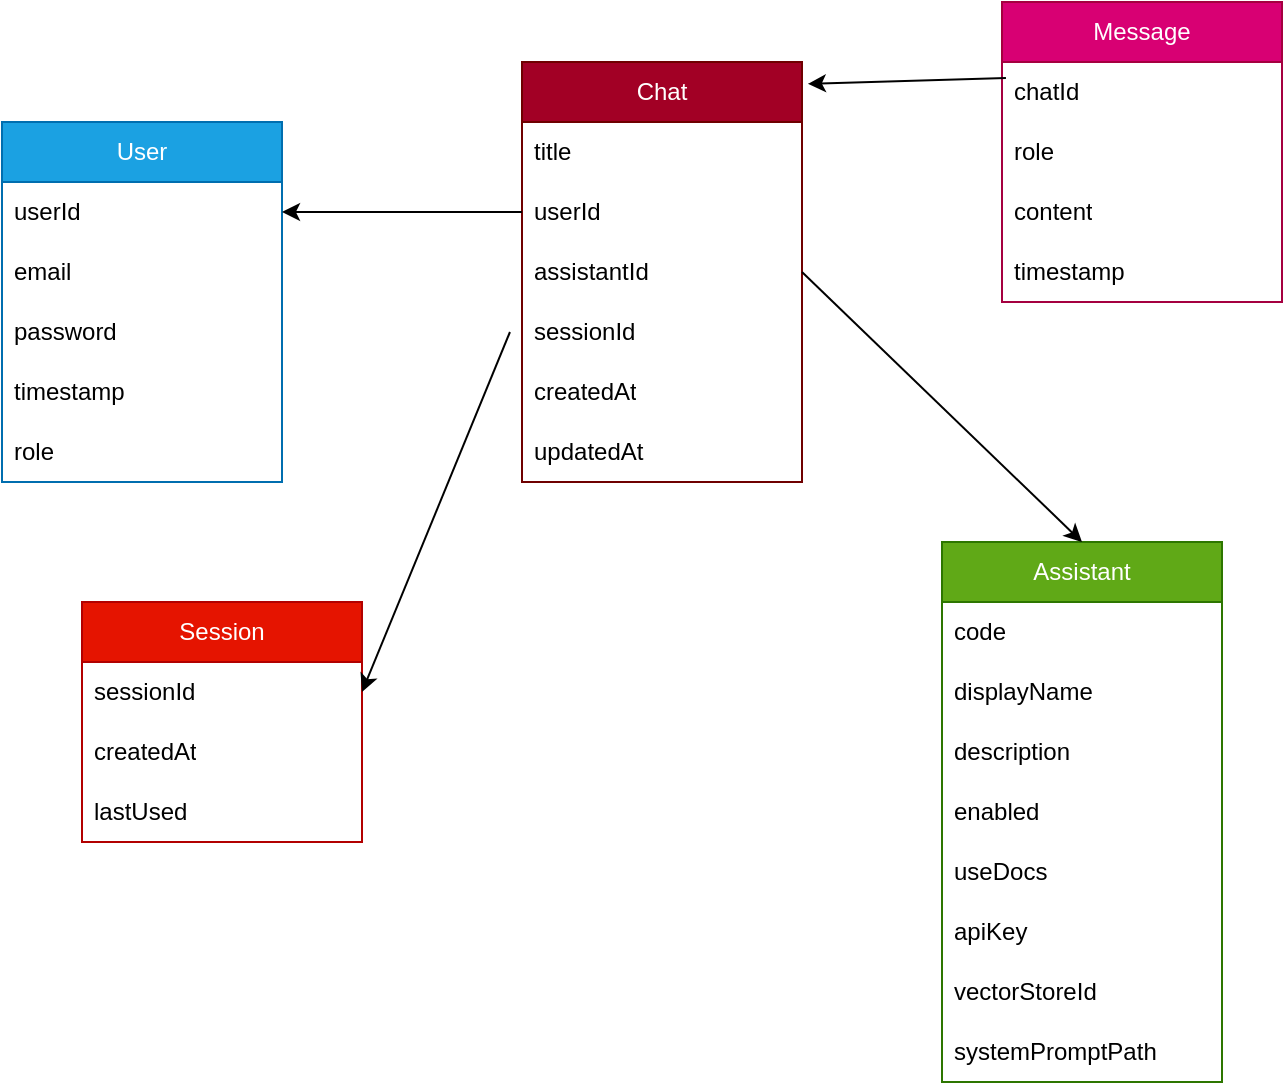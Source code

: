<mxfile version="28.1.2">
  <diagram name="Page-1" id="-ysk_x-yDWYEIBIRzQGU">
    <mxGraphModel dx="2275" dy="1928" grid="1" gridSize="10" guides="1" tooltips="1" connect="1" arrows="1" fold="1" page="1" pageScale="1" pageWidth="850" pageHeight="1100" math="0" shadow="0">
      <root>
        <mxCell id="0" />
        <mxCell id="1" parent="0" />
        <mxCell id="iTIgYqPZxrVAr1HzkFCf-1" value="Assistant" style="swimlane;fontStyle=0;childLayout=stackLayout;horizontal=1;startSize=30;horizontalStack=0;resizeParent=1;resizeParentMax=0;resizeLast=0;collapsible=1;marginBottom=0;whiteSpace=wrap;html=1;fillColor=#60a917;fontColor=#ffffff;strokeColor=#2D7600;" parent="1" vertex="1">
          <mxGeometry x="340" y="210" width="140" height="270" as="geometry" />
        </mxCell>
        <mxCell id="iTIgYqPZxrVAr1HzkFCf-2" value="code&amp;nbsp;" style="text;strokeColor=none;fillColor=none;align=left;verticalAlign=middle;spacingLeft=4;spacingRight=4;overflow=hidden;points=[[0,0.5],[1,0.5]];portConstraint=eastwest;rotatable=0;whiteSpace=wrap;html=1;" parent="iTIgYqPZxrVAr1HzkFCf-1" vertex="1">
          <mxGeometry y="30" width="140" height="30" as="geometry" />
        </mxCell>
        <mxCell id="iTIgYqPZxrVAr1HzkFCf-3" value="displayName" style="text;strokeColor=none;fillColor=none;align=left;verticalAlign=middle;spacingLeft=4;spacingRight=4;overflow=hidden;points=[[0,0.5],[1,0.5]];portConstraint=eastwest;rotatable=0;whiteSpace=wrap;html=1;" parent="iTIgYqPZxrVAr1HzkFCf-1" vertex="1">
          <mxGeometry y="60" width="140" height="30" as="geometry" />
        </mxCell>
        <mxCell id="iTIgYqPZxrVAr1HzkFCf-4" value="description" style="text;strokeColor=none;fillColor=none;align=left;verticalAlign=middle;spacingLeft=4;spacingRight=4;overflow=hidden;points=[[0,0.5],[1,0.5]];portConstraint=eastwest;rotatable=0;whiteSpace=wrap;html=1;" parent="iTIgYqPZxrVAr1HzkFCf-1" vertex="1">
          <mxGeometry y="90" width="140" height="30" as="geometry" />
        </mxCell>
        <mxCell id="iTIgYqPZxrVAr1HzkFCf-5" value="enabled" style="text;strokeColor=none;fillColor=none;align=left;verticalAlign=middle;spacingLeft=4;spacingRight=4;overflow=hidden;points=[[0,0.5],[1,0.5]];portConstraint=eastwest;rotatable=0;whiteSpace=wrap;html=1;" parent="iTIgYqPZxrVAr1HzkFCf-1" vertex="1">
          <mxGeometry y="120" width="140" height="30" as="geometry" />
        </mxCell>
        <mxCell id="iTIgYqPZxrVAr1HzkFCf-6" value="useDocs" style="text;strokeColor=none;fillColor=none;align=left;verticalAlign=middle;spacingLeft=4;spacingRight=4;overflow=hidden;points=[[0,0.5],[1,0.5]];portConstraint=eastwest;rotatable=0;whiteSpace=wrap;html=1;" parent="iTIgYqPZxrVAr1HzkFCf-1" vertex="1">
          <mxGeometry y="150" width="140" height="30" as="geometry" />
        </mxCell>
        <mxCell id="iTIgYqPZxrVAr1HzkFCf-7" value="apiKey" style="text;strokeColor=none;fillColor=none;align=left;verticalAlign=middle;spacingLeft=4;spacingRight=4;overflow=hidden;points=[[0,0.5],[1,0.5]];portConstraint=eastwest;rotatable=0;whiteSpace=wrap;html=1;" parent="iTIgYqPZxrVAr1HzkFCf-1" vertex="1">
          <mxGeometry y="180" width="140" height="30" as="geometry" />
        </mxCell>
        <mxCell id="iTIgYqPZxrVAr1HzkFCf-8" value="vectorStoreId" style="text;strokeColor=none;fillColor=none;align=left;verticalAlign=middle;spacingLeft=4;spacingRight=4;overflow=hidden;points=[[0,0.5],[1,0.5]];portConstraint=eastwest;rotatable=0;whiteSpace=wrap;html=1;" parent="iTIgYqPZxrVAr1HzkFCf-1" vertex="1">
          <mxGeometry y="210" width="140" height="30" as="geometry" />
        </mxCell>
        <mxCell id="iTIgYqPZxrVAr1HzkFCf-40" value="systemPromptPath" style="text;strokeColor=none;fillColor=none;align=left;verticalAlign=middle;spacingLeft=4;spacingRight=4;overflow=hidden;points=[[0,0.5],[1,0.5]];portConstraint=eastwest;rotatable=0;whiteSpace=wrap;html=1;" parent="iTIgYqPZxrVAr1HzkFCf-1" vertex="1">
          <mxGeometry y="240" width="140" height="30" as="geometry" />
        </mxCell>
        <mxCell id="iTIgYqPZxrVAr1HzkFCf-9" value="User" style="swimlane;fontStyle=0;childLayout=stackLayout;horizontal=1;startSize=30;horizontalStack=0;resizeParent=1;resizeParentMax=0;resizeLast=0;collapsible=1;marginBottom=0;whiteSpace=wrap;html=1;fillColor=#1ba1e2;fontColor=#ffffff;strokeColor=#006EAF;" parent="1" vertex="1">
          <mxGeometry x="-130" width="140" height="180" as="geometry" />
        </mxCell>
        <mxCell id="iTIgYqPZxrVAr1HzkFCf-10" value="userId" style="text;strokeColor=none;fillColor=none;align=left;verticalAlign=middle;spacingLeft=4;spacingRight=4;overflow=hidden;points=[[0,0.5],[1,0.5]];portConstraint=eastwest;rotatable=0;whiteSpace=wrap;html=1;" parent="iTIgYqPZxrVAr1HzkFCf-9" vertex="1">
          <mxGeometry y="30" width="140" height="30" as="geometry" />
        </mxCell>
        <mxCell id="iTIgYqPZxrVAr1HzkFCf-11" value="email" style="text;strokeColor=none;fillColor=none;align=left;verticalAlign=middle;spacingLeft=4;spacingRight=4;overflow=hidden;points=[[0,0.5],[1,0.5]];portConstraint=eastwest;rotatable=0;whiteSpace=wrap;html=1;" parent="iTIgYqPZxrVAr1HzkFCf-9" vertex="1">
          <mxGeometry y="60" width="140" height="30" as="geometry" />
        </mxCell>
        <mxCell id="iTIgYqPZxrVAr1HzkFCf-12" value="password" style="text;strokeColor=none;fillColor=none;align=left;verticalAlign=middle;spacingLeft=4;spacingRight=4;overflow=hidden;points=[[0,0.5],[1,0.5]];portConstraint=eastwest;rotatable=0;whiteSpace=wrap;html=1;" parent="iTIgYqPZxrVAr1HzkFCf-9" vertex="1">
          <mxGeometry y="90" width="140" height="30" as="geometry" />
        </mxCell>
        <mxCell id="iTIgYqPZxrVAr1HzkFCf-13" value="timestamp" style="text;strokeColor=none;fillColor=none;align=left;verticalAlign=middle;spacingLeft=4;spacingRight=4;overflow=hidden;points=[[0,0.5],[1,0.5]];portConstraint=eastwest;rotatable=0;whiteSpace=wrap;html=1;" parent="iTIgYqPZxrVAr1HzkFCf-9" vertex="1">
          <mxGeometry y="120" width="140" height="30" as="geometry" />
        </mxCell>
        <mxCell id="MbfPHuc06mK2Rb01mUWE-1" value="role" style="text;strokeColor=none;fillColor=none;align=left;verticalAlign=middle;spacingLeft=4;spacingRight=4;overflow=hidden;points=[[0,0.5],[1,0.5]];portConstraint=eastwest;rotatable=0;whiteSpace=wrap;html=1;" vertex="1" parent="iTIgYqPZxrVAr1HzkFCf-9">
          <mxGeometry y="150" width="140" height="30" as="geometry" />
        </mxCell>
        <mxCell id="iTIgYqPZxrVAr1HzkFCf-14" value="Chat" style="swimlane;fontStyle=0;childLayout=stackLayout;horizontal=1;startSize=30;horizontalStack=0;resizeParent=1;resizeParentMax=0;resizeLast=0;collapsible=1;marginBottom=0;whiteSpace=wrap;html=1;fillColor=#a20025;fontColor=#ffffff;strokeColor=#6F0000;" parent="1" vertex="1">
          <mxGeometry x="130" y="-30" width="140" height="210" as="geometry" />
        </mxCell>
        <mxCell id="iTIgYqPZxrVAr1HzkFCf-15" value="title" style="text;strokeColor=none;fillColor=none;align=left;verticalAlign=middle;spacingLeft=4;spacingRight=4;overflow=hidden;points=[[0,0.5],[1,0.5]];portConstraint=eastwest;rotatable=0;whiteSpace=wrap;html=1;" parent="iTIgYqPZxrVAr1HzkFCf-14" vertex="1">
          <mxGeometry y="30" width="140" height="30" as="geometry" />
        </mxCell>
        <mxCell id="iTIgYqPZxrVAr1HzkFCf-16" value="userId" style="text;strokeColor=none;fillColor=none;align=left;verticalAlign=middle;spacingLeft=4;spacingRight=4;overflow=hidden;points=[[0,0.5],[1,0.5]];portConstraint=eastwest;rotatable=0;whiteSpace=wrap;html=1;" parent="iTIgYqPZxrVAr1HzkFCf-14" vertex="1">
          <mxGeometry y="60" width="140" height="30" as="geometry" />
        </mxCell>
        <mxCell id="iTIgYqPZxrVAr1HzkFCf-17" value="assistantId" style="text;strokeColor=none;fillColor=none;align=left;verticalAlign=middle;spacingLeft=4;spacingRight=4;overflow=hidden;points=[[0,0.5],[1,0.5]];portConstraint=eastwest;rotatable=0;whiteSpace=wrap;html=1;" parent="iTIgYqPZxrVAr1HzkFCf-14" vertex="1">
          <mxGeometry y="90" width="140" height="30" as="geometry" />
        </mxCell>
        <mxCell id="iTIgYqPZxrVAr1HzkFCf-18" value="sessionId" style="text;strokeColor=none;fillColor=none;align=left;verticalAlign=middle;spacingLeft=4;spacingRight=4;overflow=hidden;points=[[0,0.5],[1,0.5]];portConstraint=eastwest;rotatable=0;whiteSpace=wrap;html=1;" parent="iTIgYqPZxrVAr1HzkFCf-14" vertex="1">
          <mxGeometry y="120" width="140" height="30" as="geometry" />
        </mxCell>
        <mxCell id="iTIgYqPZxrVAr1HzkFCf-19" value="createdAt" style="text;strokeColor=none;fillColor=none;align=left;verticalAlign=middle;spacingLeft=4;spacingRight=4;overflow=hidden;points=[[0,0.5],[1,0.5]];portConstraint=eastwest;rotatable=0;whiteSpace=wrap;html=1;" parent="iTIgYqPZxrVAr1HzkFCf-14" vertex="1">
          <mxGeometry y="150" width="140" height="30" as="geometry" />
        </mxCell>
        <mxCell id="iTIgYqPZxrVAr1HzkFCf-21" value="updatedAt" style="text;strokeColor=none;fillColor=none;align=left;verticalAlign=middle;spacingLeft=4;spacingRight=4;overflow=hidden;points=[[0,0.5],[1,0.5]];portConstraint=eastwest;rotatable=0;whiteSpace=wrap;html=1;" parent="iTIgYqPZxrVAr1HzkFCf-14" vertex="1">
          <mxGeometry y="180" width="140" height="30" as="geometry" />
        </mxCell>
        <mxCell id="iTIgYqPZxrVAr1HzkFCf-22" value="Message" style="swimlane;fontStyle=0;childLayout=stackLayout;horizontal=1;startSize=30;horizontalStack=0;resizeParent=1;resizeParentMax=0;resizeLast=0;collapsible=1;marginBottom=0;whiteSpace=wrap;html=1;fillColor=#d80073;fontColor=#ffffff;strokeColor=#A50040;" parent="1" vertex="1">
          <mxGeometry x="370" y="-60" width="140" height="150" as="geometry" />
        </mxCell>
        <mxCell id="iTIgYqPZxrVAr1HzkFCf-23" value="chatId" style="text;strokeColor=none;fillColor=none;align=left;verticalAlign=middle;spacingLeft=4;spacingRight=4;overflow=hidden;points=[[0,0.5],[1,0.5]];portConstraint=eastwest;rotatable=0;whiteSpace=wrap;html=1;" parent="iTIgYqPZxrVAr1HzkFCf-22" vertex="1">
          <mxGeometry y="30" width="140" height="30" as="geometry" />
        </mxCell>
        <mxCell id="iTIgYqPZxrVAr1HzkFCf-24" value="role" style="text;strokeColor=none;fillColor=none;align=left;verticalAlign=middle;spacingLeft=4;spacingRight=4;overflow=hidden;points=[[0,0.5],[1,0.5]];portConstraint=eastwest;rotatable=0;whiteSpace=wrap;html=1;" parent="iTIgYqPZxrVAr1HzkFCf-22" vertex="1">
          <mxGeometry y="60" width="140" height="30" as="geometry" />
        </mxCell>
        <mxCell id="iTIgYqPZxrVAr1HzkFCf-25" value="content" style="text;strokeColor=none;fillColor=none;align=left;verticalAlign=middle;spacingLeft=4;spacingRight=4;overflow=hidden;points=[[0,0.5],[1,0.5]];portConstraint=eastwest;rotatable=0;whiteSpace=wrap;html=1;" parent="iTIgYqPZxrVAr1HzkFCf-22" vertex="1">
          <mxGeometry y="90" width="140" height="30" as="geometry" />
        </mxCell>
        <mxCell id="iTIgYqPZxrVAr1HzkFCf-26" value="timestamp" style="text;strokeColor=none;fillColor=none;align=left;verticalAlign=middle;spacingLeft=4;spacingRight=4;overflow=hidden;points=[[0,0.5],[1,0.5]];portConstraint=eastwest;rotatable=0;whiteSpace=wrap;html=1;" parent="iTIgYqPZxrVAr1HzkFCf-22" vertex="1">
          <mxGeometry y="120" width="140" height="30" as="geometry" />
        </mxCell>
        <mxCell id="iTIgYqPZxrVAr1HzkFCf-29" value="" style="endArrow=classic;html=1;rounded=0;entryX=1.021;entryY=0.052;entryDx=0;entryDy=0;entryPerimeter=0;exitX=0.014;exitY=0.267;exitDx=0;exitDy=0;exitPerimeter=0;" parent="1" source="iTIgYqPZxrVAr1HzkFCf-23" target="iTIgYqPZxrVAr1HzkFCf-14" edge="1">
          <mxGeometry width="50" height="50" relative="1" as="geometry">
            <mxPoint x="400" y="640" as="sourcePoint" />
            <mxPoint x="450" y="590" as="targetPoint" />
          </mxGeometry>
        </mxCell>
        <mxCell id="iTIgYqPZxrVAr1HzkFCf-30" value="" style="endArrow=classic;html=1;rounded=0;entryX=1;entryY=0.5;entryDx=0;entryDy=0;exitX=0;exitY=0.5;exitDx=0;exitDy=0;" parent="1" source="iTIgYqPZxrVAr1HzkFCf-16" target="iTIgYqPZxrVAr1HzkFCf-10" edge="1">
          <mxGeometry width="50" height="50" relative="1" as="geometry">
            <mxPoint x="549" y="497" as="sourcePoint" />
            <mxPoint x="450" y="430" as="targetPoint" />
          </mxGeometry>
        </mxCell>
        <mxCell id="iTIgYqPZxrVAr1HzkFCf-31" value="" style="endArrow=classic;html=1;rounded=0;entryX=0.5;entryY=0;entryDx=0;entryDy=0;exitX=1;exitY=0.5;exitDx=0;exitDy=0;" parent="1" source="iTIgYqPZxrVAr1HzkFCf-17" target="iTIgYqPZxrVAr1HzkFCf-1" edge="1">
          <mxGeometry width="50" height="50" relative="1" as="geometry">
            <mxPoint x="540" y="450" as="sourcePoint" />
            <mxPoint x="470" y="650" as="targetPoint" />
          </mxGeometry>
        </mxCell>
        <mxCell id="iTIgYqPZxrVAr1HzkFCf-32" value="Session" style="swimlane;fontStyle=0;childLayout=stackLayout;horizontal=1;startSize=30;horizontalStack=0;resizeParent=1;resizeParentMax=0;resizeLast=0;collapsible=1;marginBottom=0;whiteSpace=wrap;html=1;fillColor=#e51400;fontColor=#ffffff;strokeColor=#B20000;" parent="1" vertex="1">
          <mxGeometry x="-90" y="240" width="140" height="120" as="geometry" />
        </mxCell>
        <mxCell id="iTIgYqPZxrVAr1HzkFCf-33" value="sessionId" style="text;strokeColor=none;fillColor=none;align=left;verticalAlign=middle;spacingLeft=4;spacingRight=4;overflow=hidden;points=[[0,0.5],[1,0.5]];portConstraint=eastwest;rotatable=0;whiteSpace=wrap;html=1;" parent="iTIgYqPZxrVAr1HzkFCf-32" vertex="1">
          <mxGeometry y="30" width="140" height="30" as="geometry" />
        </mxCell>
        <mxCell id="iTIgYqPZxrVAr1HzkFCf-34" value="createdAt" style="text;strokeColor=none;fillColor=none;align=left;verticalAlign=middle;spacingLeft=4;spacingRight=4;overflow=hidden;points=[[0,0.5],[1,0.5]];portConstraint=eastwest;rotatable=0;whiteSpace=wrap;html=1;" parent="iTIgYqPZxrVAr1HzkFCf-32" vertex="1">
          <mxGeometry y="60" width="140" height="30" as="geometry" />
        </mxCell>
        <mxCell id="iTIgYqPZxrVAr1HzkFCf-35" value="lastUsed" style="text;strokeColor=none;fillColor=none;align=left;verticalAlign=middle;spacingLeft=4;spacingRight=4;overflow=hidden;points=[[0,0.5],[1,0.5]];portConstraint=eastwest;rotatable=0;whiteSpace=wrap;html=1;" parent="iTIgYqPZxrVAr1HzkFCf-32" vertex="1">
          <mxGeometry y="90" width="140" height="30" as="geometry" />
        </mxCell>
        <mxCell id="iTIgYqPZxrVAr1HzkFCf-39" value="" style="endArrow=classic;html=1;rounded=0;entryX=1;entryY=0.5;entryDx=0;entryDy=0;exitX=-0.043;exitY=0.5;exitDx=0;exitDy=0;exitPerimeter=0;" parent="1" source="iTIgYqPZxrVAr1HzkFCf-18" target="iTIgYqPZxrVAr1HzkFCf-33" edge="1">
          <mxGeometry width="50" height="50" relative="1" as="geometry">
            <mxPoint x="320" y="290" as="sourcePoint" />
            <mxPoint x="250" y="490" as="targetPoint" />
          </mxGeometry>
        </mxCell>
      </root>
    </mxGraphModel>
  </diagram>
</mxfile>
